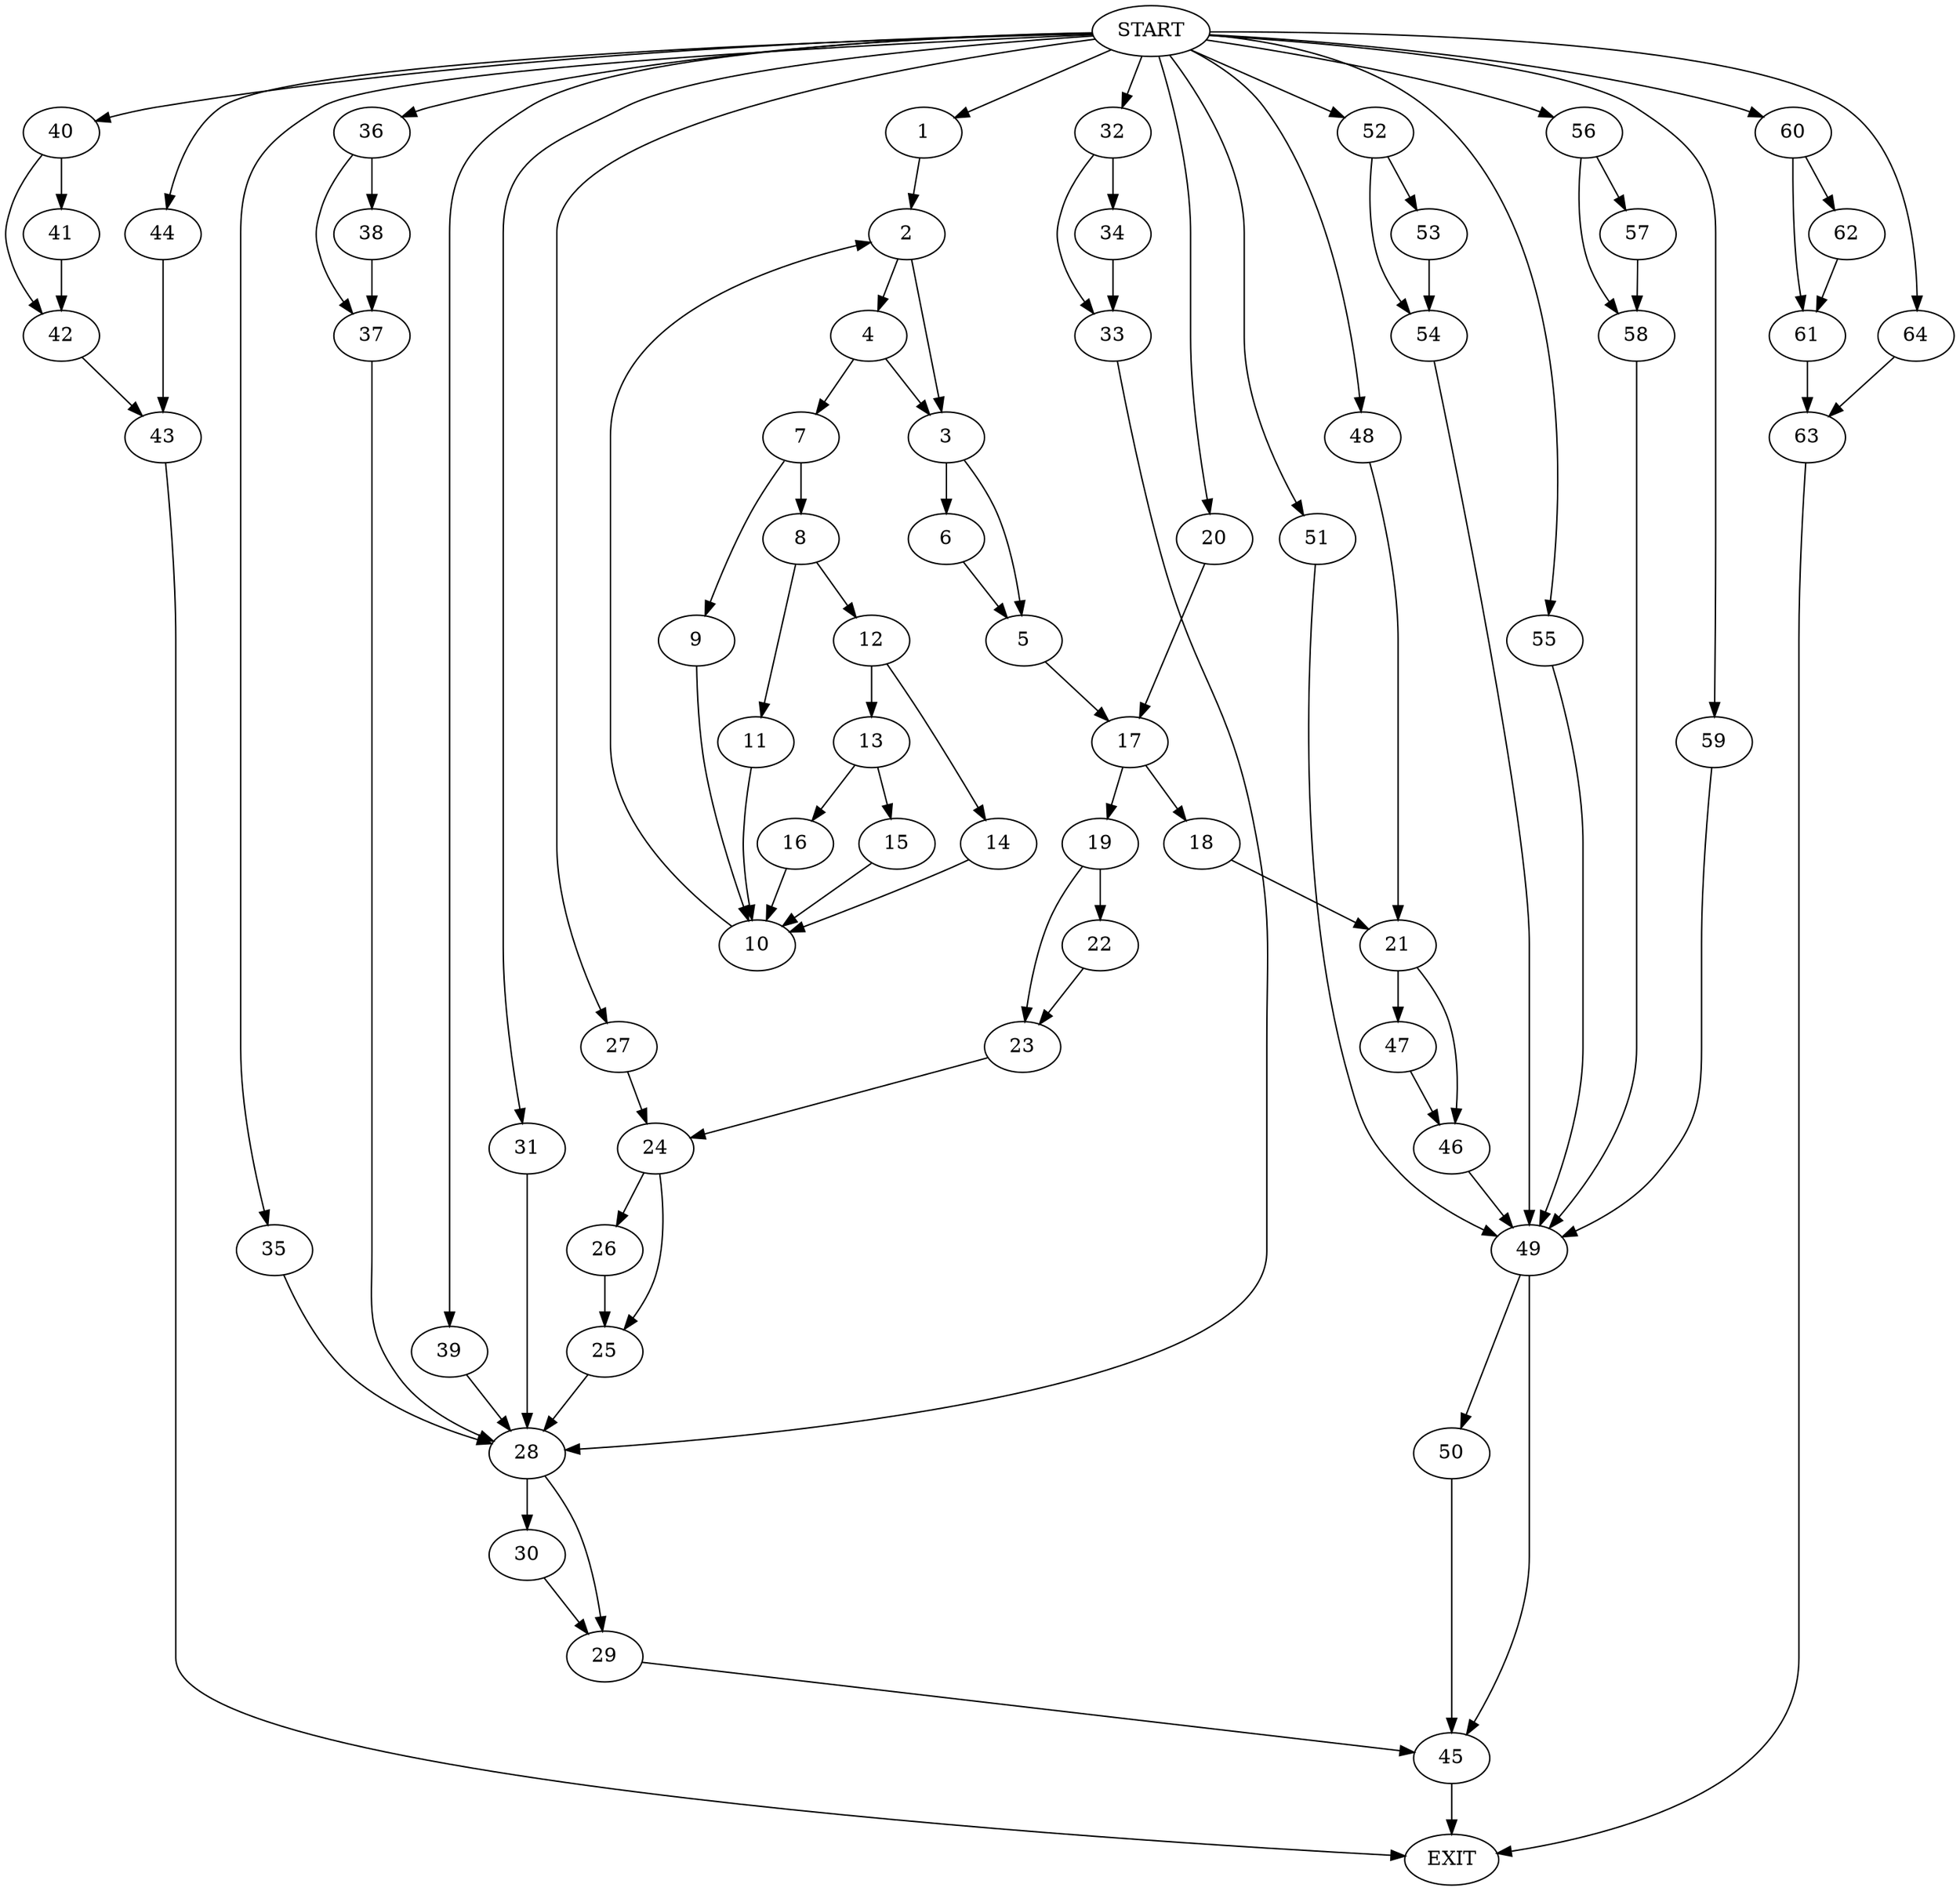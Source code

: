 digraph {
0 [label="START"]
65 [label="EXIT"]
0 -> 1
1 -> 2
2 -> 3
2 -> 4
3 -> 5
3 -> 6
4 -> 3
4 -> 7
7 -> 8
7 -> 9
9 -> 10
8 -> 11
8 -> 12
10 -> 2
11 -> 10
12 -> 13
12 -> 14
14 -> 10
13 -> 15
13 -> 16
16 -> 10
15 -> 10
6 -> 5
5 -> 17
17 -> 18
17 -> 19
0 -> 20
20 -> 17
18 -> 21
19 -> 22
19 -> 23
22 -> 23
23 -> 24
24 -> 25
24 -> 26
0 -> 27
27 -> 24
25 -> 28
26 -> 25
28 -> 29
28 -> 30
0 -> 31
31 -> 28
0 -> 32
32 -> 33
32 -> 34
33 -> 28
34 -> 33
0 -> 35
35 -> 28
0 -> 36
36 -> 37
36 -> 38
37 -> 28
38 -> 37
0 -> 39
39 -> 28
0 -> 40
40 -> 41
40 -> 42
42 -> 43
41 -> 42
43 -> 65
0 -> 44
44 -> 43
29 -> 45
30 -> 29
45 -> 65
21 -> 46
21 -> 47
0 -> 48
48 -> 21
47 -> 46
46 -> 49
49 -> 50
49 -> 45
0 -> 51
51 -> 49
0 -> 52
52 -> 53
52 -> 54
54 -> 49
53 -> 54
0 -> 55
55 -> 49
0 -> 56
56 -> 57
56 -> 58
57 -> 58
58 -> 49
0 -> 59
59 -> 49
0 -> 60
60 -> 61
60 -> 62
61 -> 63
62 -> 61
63 -> 65
0 -> 64
64 -> 63
50 -> 45
}
